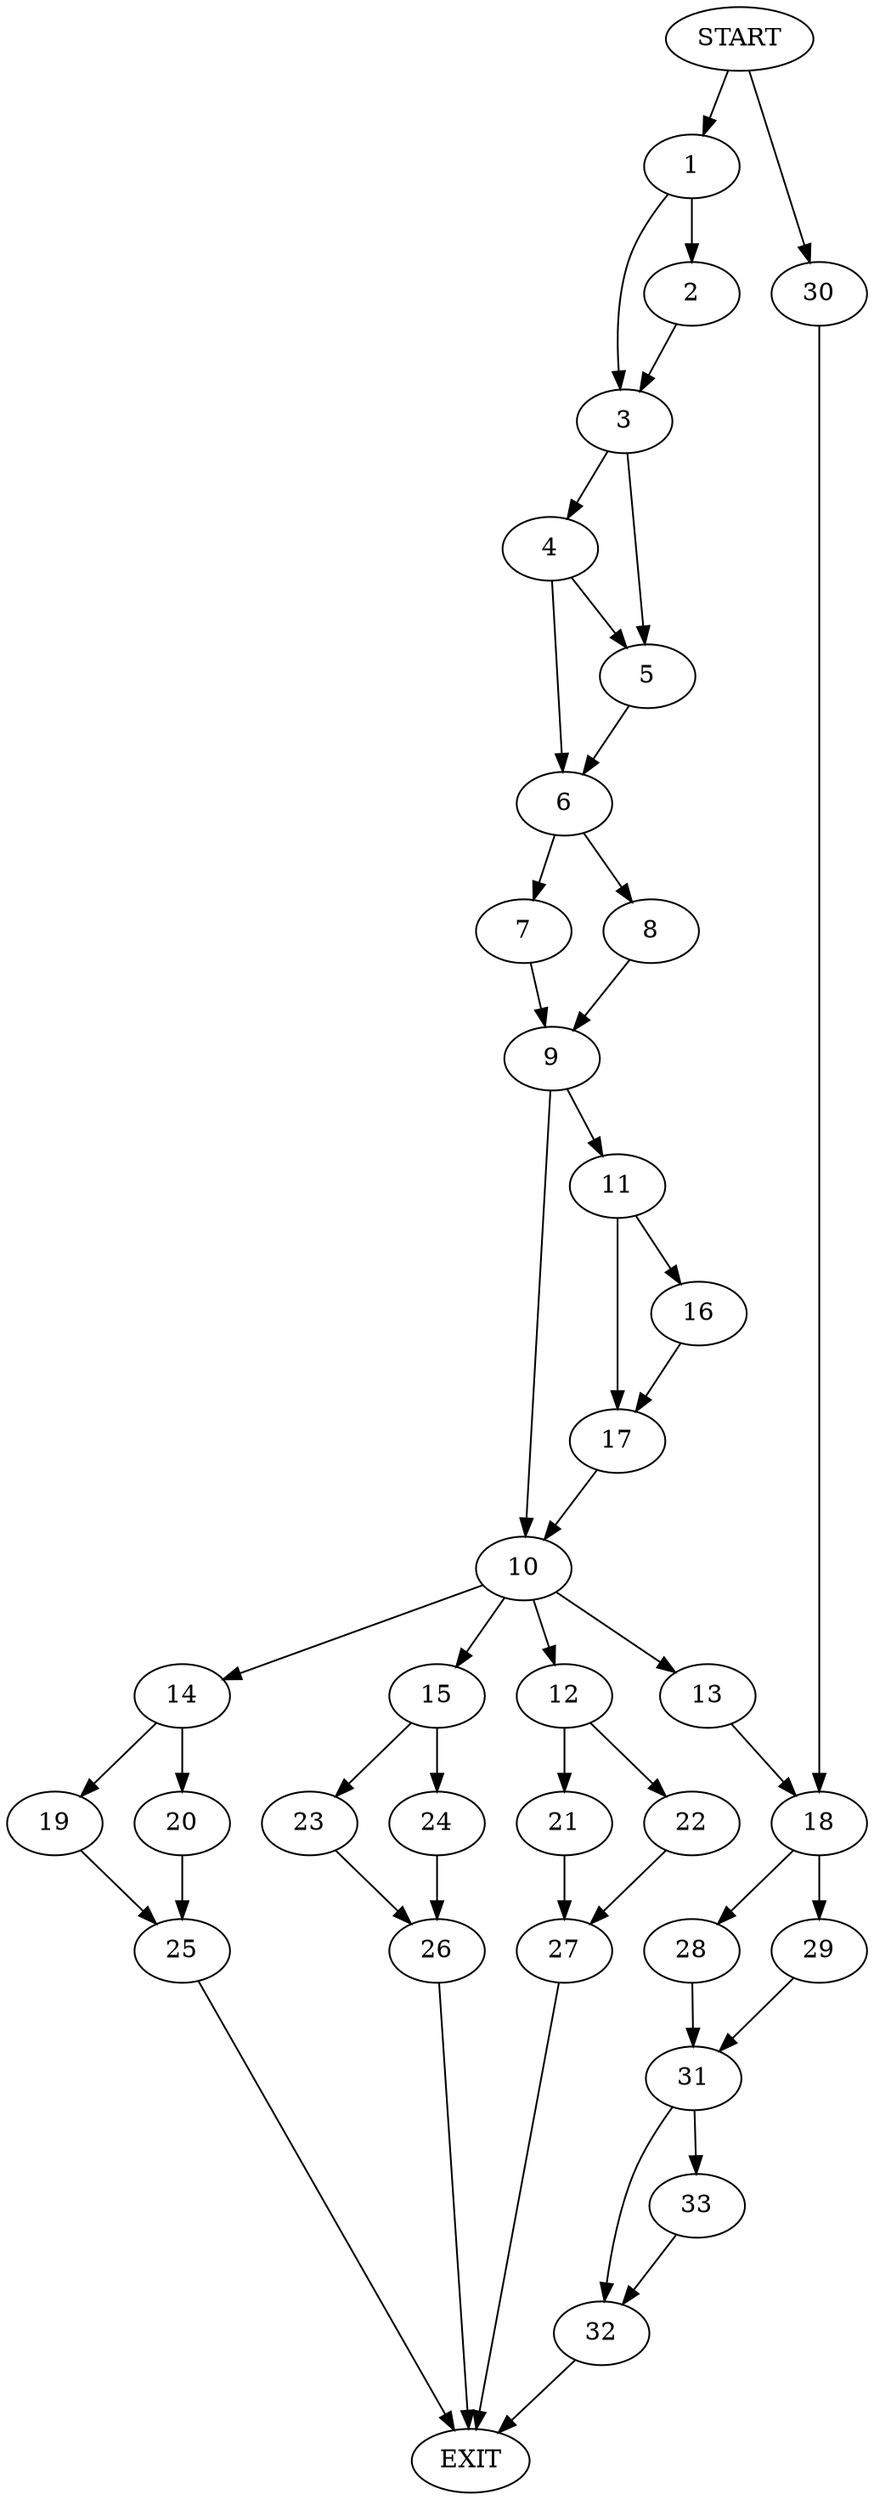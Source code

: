 digraph {
0 [label="START"]
34 [label="EXIT"]
0 -> 1
1 -> 2
1 -> 3
3 -> 4
3 -> 5
2 -> 3
5 -> 6
4 -> 6
4 -> 5
6 -> 7
6 -> 8
8 -> 9
7 -> 9
9 -> 10
9 -> 11
10 -> 12
10 -> 13
10 -> 14
10 -> 15
11 -> 16
11 -> 17
16 -> 17
17 -> 10
13 -> 18
14 -> 19
14 -> 20
12 -> 21
12 -> 22
15 -> 23
15 -> 24
19 -> 25
20 -> 25
25 -> 34
24 -> 26
23 -> 26
26 -> 34
22 -> 27
21 -> 27
27 -> 34
18 -> 28
18 -> 29
0 -> 30
30 -> 18
29 -> 31
28 -> 31
31 -> 32
31 -> 33
33 -> 32
32 -> 34
}
